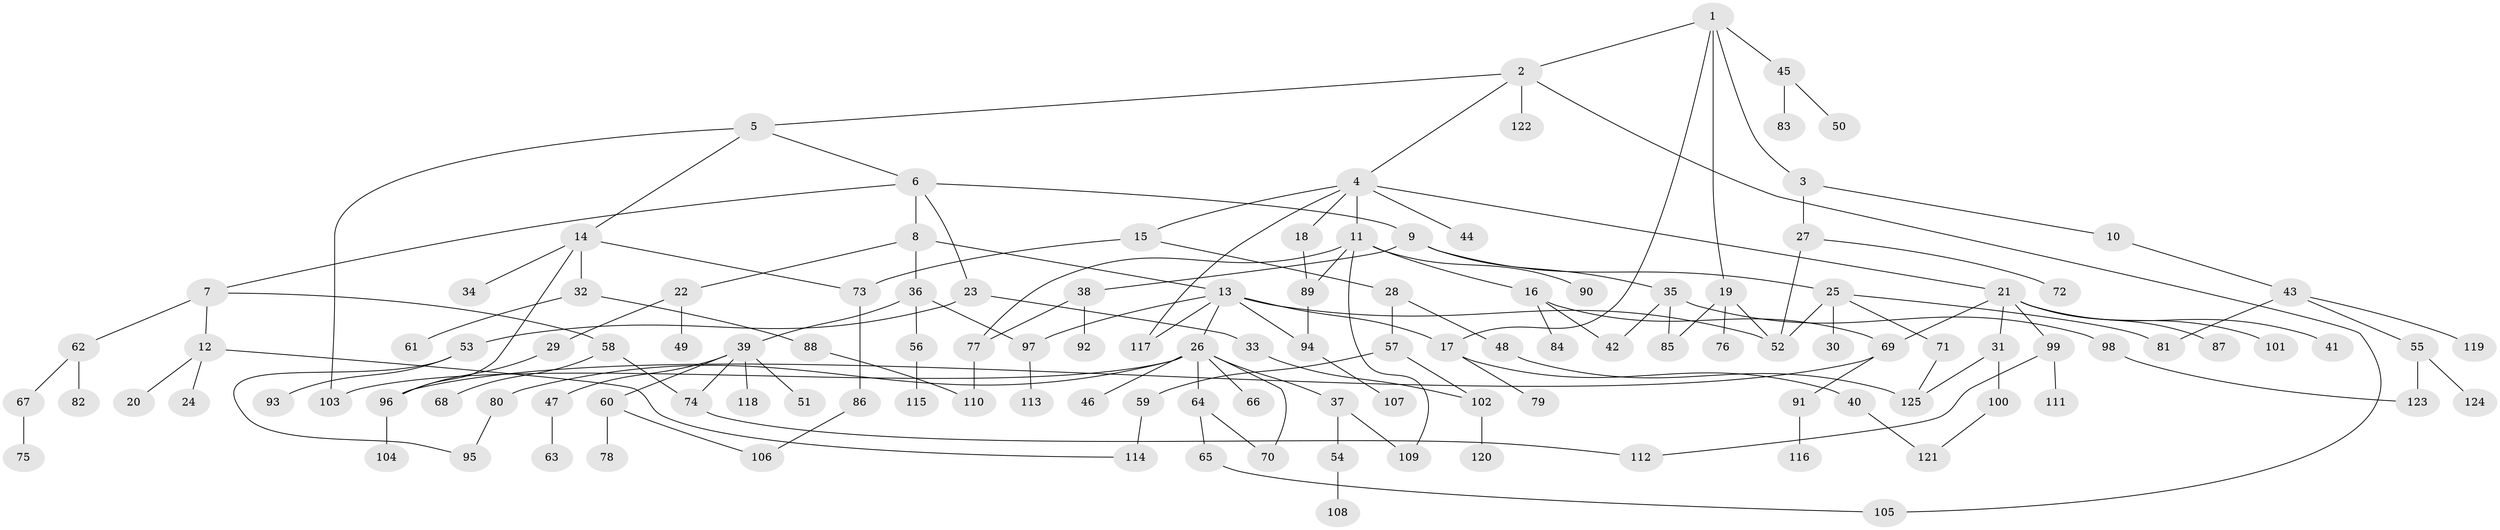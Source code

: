 // Generated by graph-tools (version 1.1) at 2025/34/03/09/25 02:34:21]
// undirected, 125 vertices, 155 edges
graph export_dot {
graph [start="1"]
  node [color=gray90,style=filled];
  1;
  2;
  3;
  4;
  5;
  6;
  7;
  8;
  9;
  10;
  11;
  12;
  13;
  14;
  15;
  16;
  17;
  18;
  19;
  20;
  21;
  22;
  23;
  24;
  25;
  26;
  27;
  28;
  29;
  30;
  31;
  32;
  33;
  34;
  35;
  36;
  37;
  38;
  39;
  40;
  41;
  42;
  43;
  44;
  45;
  46;
  47;
  48;
  49;
  50;
  51;
  52;
  53;
  54;
  55;
  56;
  57;
  58;
  59;
  60;
  61;
  62;
  63;
  64;
  65;
  66;
  67;
  68;
  69;
  70;
  71;
  72;
  73;
  74;
  75;
  76;
  77;
  78;
  79;
  80;
  81;
  82;
  83;
  84;
  85;
  86;
  87;
  88;
  89;
  90;
  91;
  92;
  93;
  94;
  95;
  96;
  97;
  98;
  99;
  100;
  101;
  102;
  103;
  104;
  105;
  106;
  107;
  108;
  109;
  110;
  111;
  112;
  113;
  114;
  115;
  116;
  117;
  118;
  119;
  120;
  121;
  122;
  123;
  124;
  125;
  1 -- 2;
  1 -- 3;
  1 -- 19;
  1 -- 45;
  1 -- 17;
  2 -- 4;
  2 -- 5;
  2 -- 122;
  2 -- 105;
  3 -- 10;
  3 -- 27;
  4 -- 11;
  4 -- 15;
  4 -- 18;
  4 -- 21;
  4 -- 44;
  4 -- 117;
  5 -- 6;
  5 -- 14;
  5 -- 103;
  6 -- 7;
  6 -- 8;
  6 -- 9;
  6 -- 23;
  7 -- 12;
  7 -- 58;
  7 -- 62;
  8 -- 13;
  8 -- 22;
  8 -- 36;
  9 -- 25;
  9 -- 35;
  9 -- 38;
  10 -- 43;
  11 -- 16;
  11 -- 90;
  11 -- 109;
  11 -- 89;
  11 -- 77;
  12 -- 20;
  12 -- 24;
  12 -- 114;
  13 -- 17;
  13 -- 26;
  13 -- 52;
  13 -- 117;
  13 -- 94;
  13 -- 97;
  14 -- 32;
  14 -- 34;
  14 -- 73;
  14 -- 96;
  15 -- 28;
  15 -- 73;
  16 -- 84;
  16 -- 42;
  16 -- 69;
  17 -- 40;
  17 -- 79;
  18 -- 89;
  19 -- 52;
  19 -- 76;
  19 -- 85;
  21 -- 31;
  21 -- 41;
  21 -- 69;
  21 -- 87;
  21 -- 99;
  21 -- 101;
  22 -- 29;
  22 -- 49;
  23 -- 33;
  23 -- 53;
  25 -- 30;
  25 -- 71;
  25 -- 81;
  25 -- 52;
  26 -- 37;
  26 -- 46;
  26 -- 64;
  26 -- 66;
  26 -- 80;
  26 -- 103;
  26 -- 70;
  27 -- 72;
  27 -- 52;
  28 -- 48;
  28 -- 57;
  29 -- 96;
  31 -- 100;
  31 -- 125;
  32 -- 61;
  32 -- 88;
  33 -- 102;
  35 -- 42;
  35 -- 98;
  35 -- 85;
  36 -- 39;
  36 -- 56;
  36 -- 97;
  37 -- 54;
  37 -- 109;
  38 -- 77;
  38 -- 92;
  39 -- 47;
  39 -- 51;
  39 -- 60;
  39 -- 118;
  39 -- 74;
  40 -- 121;
  43 -- 55;
  43 -- 119;
  43 -- 81;
  45 -- 50;
  45 -- 83;
  47 -- 63;
  48 -- 125;
  53 -- 93;
  53 -- 95;
  54 -- 108;
  55 -- 124;
  55 -- 123;
  56 -- 115;
  57 -- 59;
  57 -- 102;
  58 -- 68;
  58 -- 74;
  59 -- 114;
  60 -- 78;
  60 -- 106;
  62 -- 67;
  62 -- 82;
  64 -- 65;
  64 -- 70;
  65 -- 105;
  67 -- 75;
  69 -- 91;
  69 -- 96;
  71 -- 125;
  73 -- 86;
  74 -- 112;
  77 -- 110;
  80 -- 95;
  86 -- 106;
  88 -- 110;
  89 -- 94;
  91 -- 116;
  94 -- 107;
  96 -- 104;
  97 -- 113;
  98 -- 123;
  99 -- 111;
  99 -- 112;
  100 -- 121;
  102 -- 120;
}
